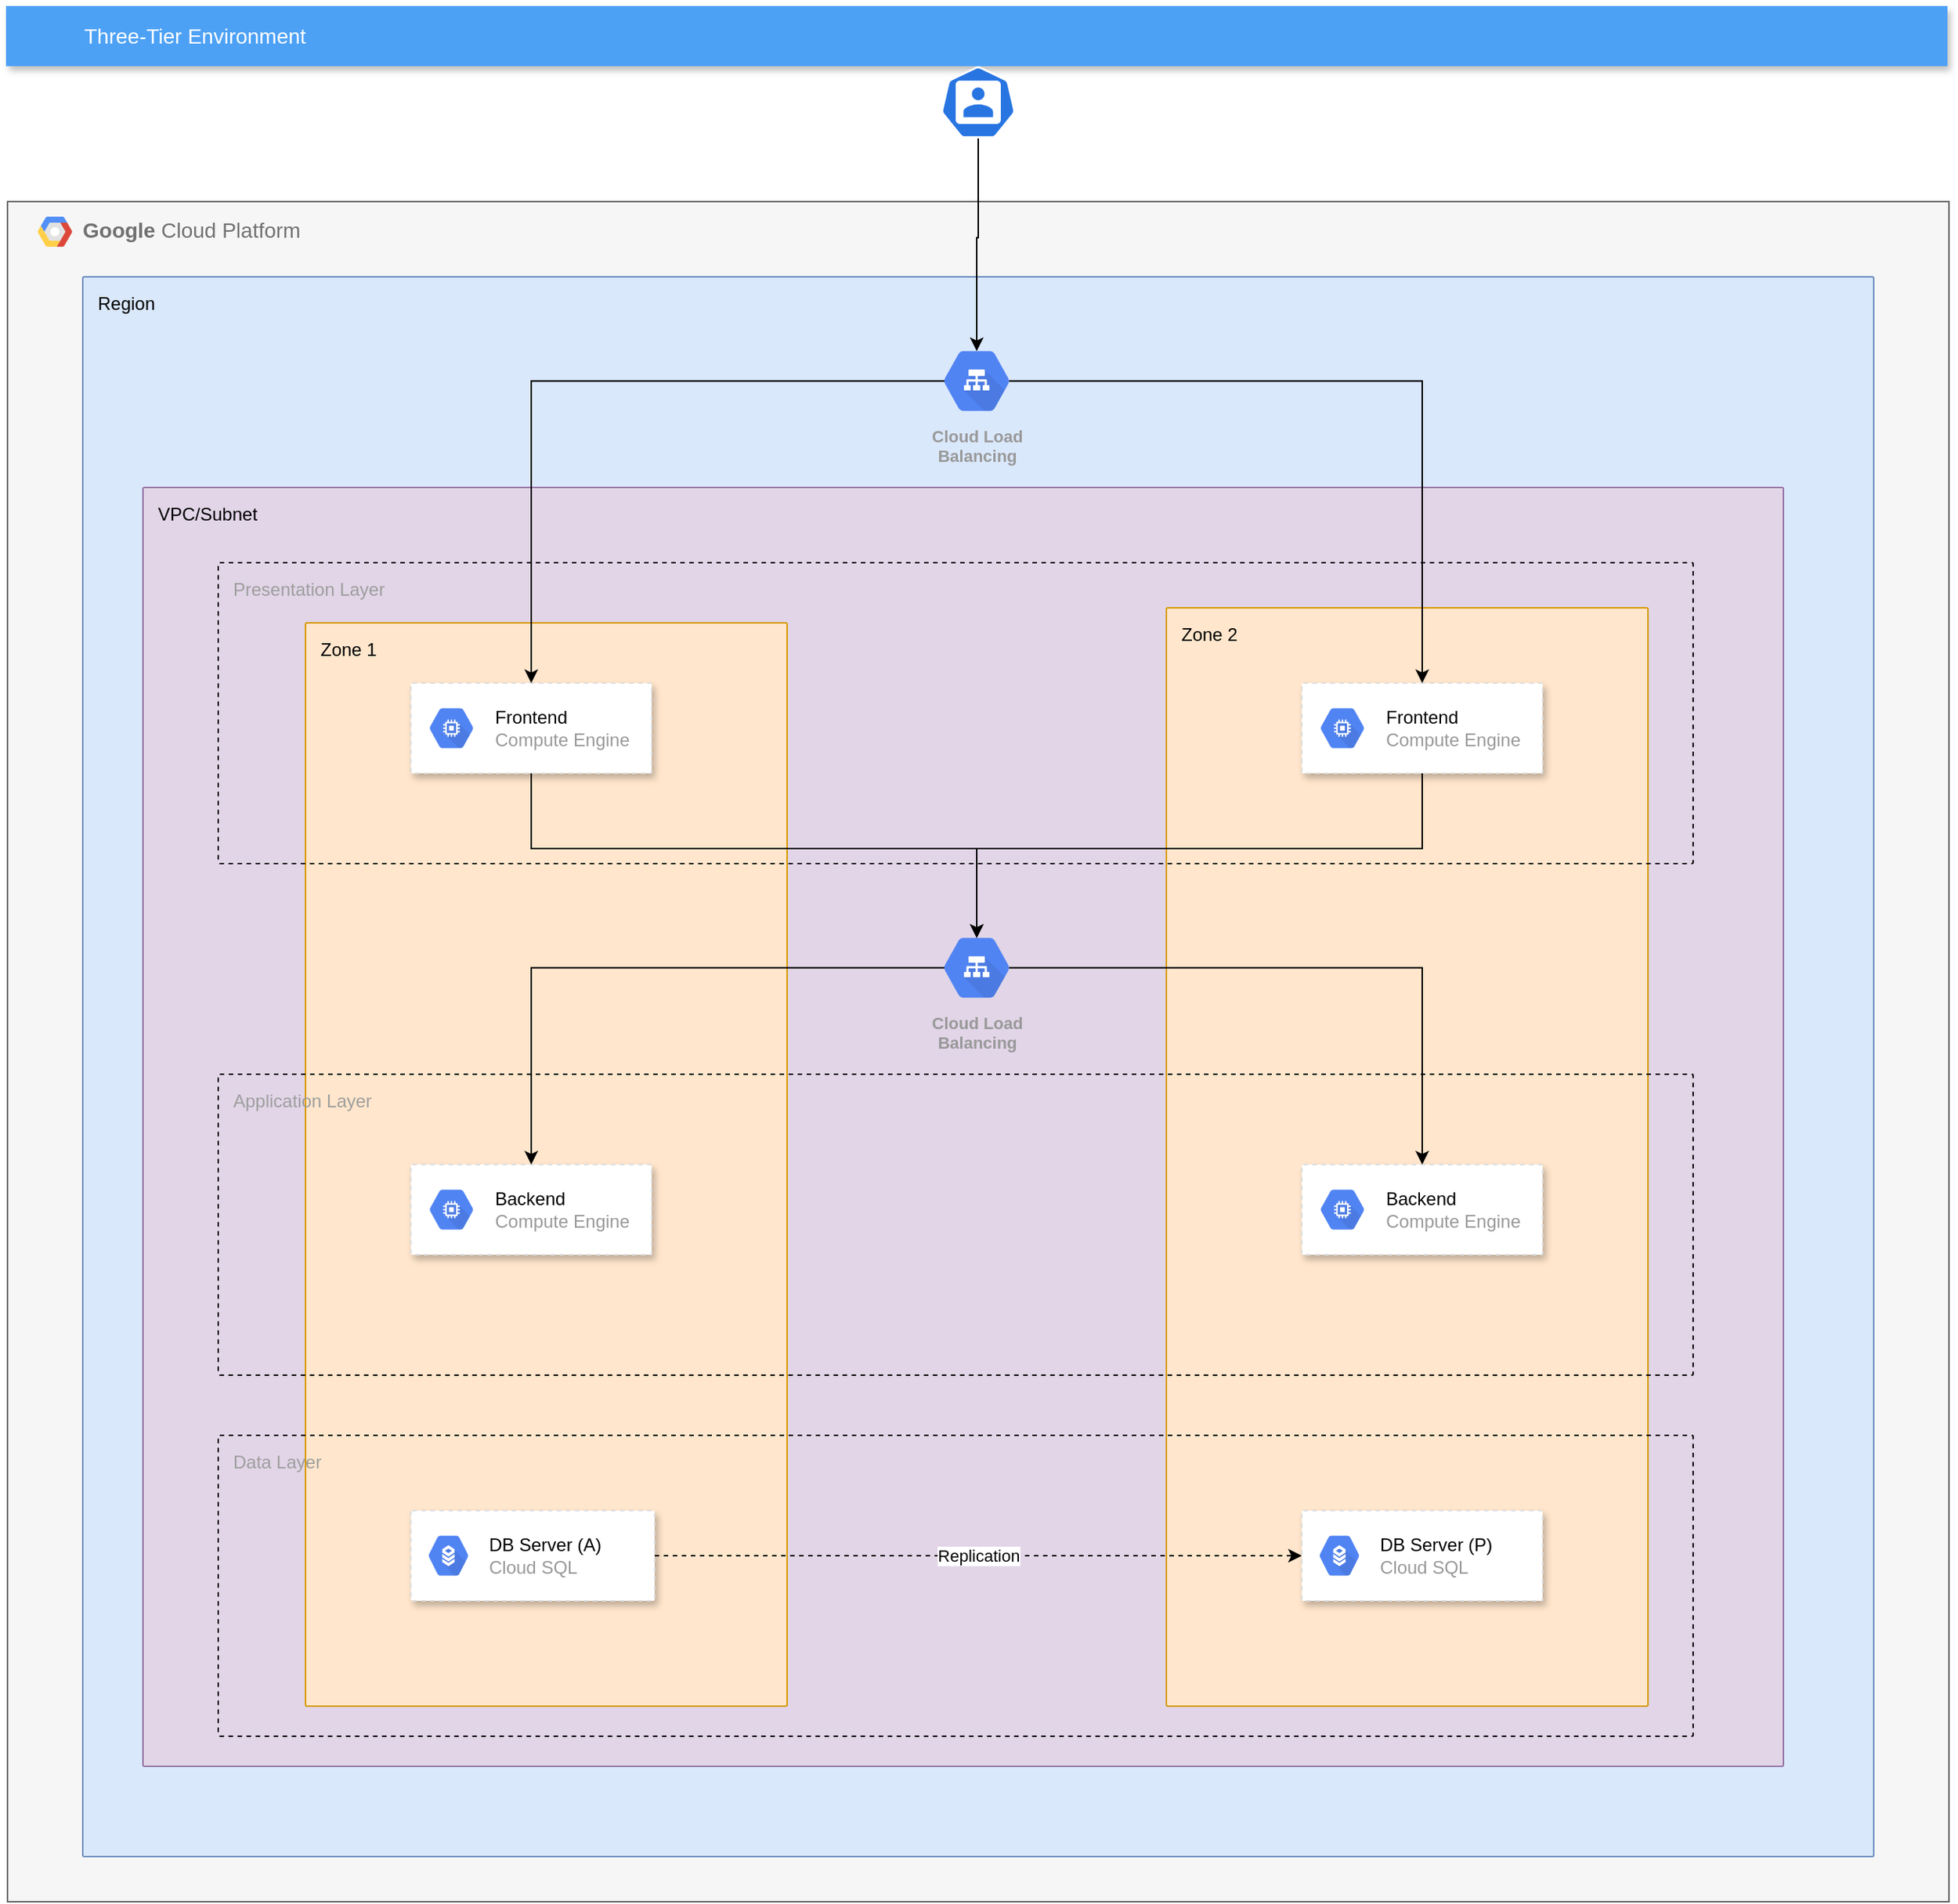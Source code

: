 <mxfile version="15.8.7" type="device"><diagram id="d1ab7348-05c3-a1e3-ca4d-12c340fd6b49" name="Page-1"><mxGraphModel dx="1955" dy="2155" grid="1" gridSize="10" guides="1" tooltips="1" connect="1" arrows="1" fold="1" page="1" pageScale="1" pageWidth="1169" pageHeight="827" background="none" math="0" shadow="0"><root><mxCell id="0"/><mxCell id="1" parent="0"/><mxCell id="2" value="&lt;b&gt;Google &lt;/b&gt;Cloud Platform" style="fillColor=#F6F6F6;strokeColor=#666666;shadow=0;gradientColor=none;fontSize=14;align=left;spacing=10;fontColor=#717171;9E9E9E;verticalAlign=top;spacingTop=-4;fontStyle=0;spacingLeft=40;html=1;container=0;" parent="1" vertex="1"><mxGeometry x="40" y="120" width="1290" height="1130" as="geometry"/></mxCell><mxCell id="SXx8z3jb33U1VBL2lYF1-66" value="Region" style="sketch=0;points=[[0,0,0],[0.25,0,0],[0.5,0,0],[0.75,0,0],[1,0,0],[1,0.25,0],[1,0.5,0],[1,0.75,0],[1,1,0],[0.75,1,0],[0.5,1,0],[0.25,1,0],[0,1,0],[0,0.75,0],[0,0.5,0],[0,0.25,0]];rounded=1;absoluteArcSize=1;arcSize=2;html=1;strokeColor=#6c8ebf;shadow=0;dashed=0;fontSize=12;align=left;verticalAlign=top;spacing=10;spacingTop=-4;fillColor=#dae8fc;" vertex="1" parent="1"><mxGeometry x="90" y="170" width="1190" height="1050" as="geometry"/></mxCell><mxCell id="SXx8z3jb33U1VBL2lYF1-67" value="VPC/Subnet" style="sketch=0;points=[[0,0,0],[0.25,0,0],[0.5,0,0],[0.75,0,0],[1,0,0],[1,0.25,0],[1,0.5,0],[1,0.75,0],[1,1,0],[0.75,1,0],[0.5,1,0],[0.25,1,0],[0,1,0],[0,0.75,0],[0,0.5,0],[0,0.25,0]];rounded=1;absoluteArcSize=1;arcSize=2;html=1;strokeColor=#9673a6;shadow=0;dashed=0;fontSize=12;align=left;verticalAlign=top;spacing=10;spacingTop=-4;fillColor=#e1d5e7;" vertex="1" parent="1"><mxGeometry x="130" y="310" width="1090" height="850" as="geometry"/></mxCell><mxCell id="9" value="Three-Tier Environment" style="fillColor=#4DA1F5;strokeColor=none;shadow=1;gradientColor=none;fontSize=14;align=left;spacingLeft=50;fontColor=#ffffff;html=1;" parent="1" vertex="1"><mxGeometry x="39" y="-10" width="1290" height="40" as="geometry"/></mxCell><mxCell id="3" value="" style="shape=mxgraph.gcp2.google_cloud_platform;fillColor=#F6F6F6;strokeColor=none;shadow=0;gradientColor=none;" parent="1" vertex="1"><mxGeometry x="60" y="130" width="23" height="20" as="geometry"><mxPoint x="20" y="10" as="offset"/></mxGeometry></mxCell><mxCell id="SXx8z3jb33U1VBL2lYF1-65" value="Cloud Load&#10;Balancing" style="sketch=0;html=1;fillColor=#5184F3;strokeColor=none;verticalAlign=top;labelPosition=center;verticalLabelPosition=bottom;align=center;spacingTop=-6;fontSize=11;fontStyle=1;fontColor=#999999;shape=mxgraph.gcp2.hexIcon;prIcon=cloud_load_balancing;dashed=1;" vertex="1" parent="1"><mxGeometry x="651" y="210" width="66" height="58.5" as="geometry"/></mxCell><mxCell id="SXx8z3jb33U1VBL2lYF1-69" value="Cloud Load&#10;Balancing" style="sketch=0;html=1;fillColor=#5184F3;strokeColor=none;verticalAlign=top;labelPosition=center;verticalLabelPosition=bottom;align=center;spacingTop=-6;fontSize=11;fontStyle=1;fontColor=#999999;shape=mxgraph.gcp2.hexIcon;prIcon=cloud_load_balancing;dashed=1;" vertex="1" parent="1"><mxGeometry x="651" y="600" width="66" height="58.5" as="geometry"/></mxCell><mxCell id="SXx8z3jb33U1VBL2lYF1-70" value="Zone 1" style="sketch=0;points=[[0,0,0],[0.25,0,0],[0.5,0,0],[0.75,0,0],[1,0,0],[1,0.25,0],[1,0.5,0],[1,0.75,0],[1,1,0],[0.75,1,0],[0.5,1,0],[0.25,1,0],[0,1,0],[0,0.75,0],[0,0.5,0],[0,0.25,0]];rounded=1;absoluteArcSize=1;arcSize=2;html=1;strokeColor=#d79b00;shadow=0;dashed=0;fontSize=12;align=left;verticalAlign=top;spacing=10;spacingTop=-4;fillColor=#ffe6cc;" vertex="1" parent="1"><mxGeometry x="238" y="400" width="320" height="720" as="geometry"/></mxCell><mxCell id="SXx8z3jb33U1VBL2lYF1-71" value="Zone 2" style="sketch=0;points=[[0,0,0],[0.25,0,0],[0.5,0,0],[0.75,0,0],[1,0,0],[1,0.25,0],[1,0.5,0],[1,0.75,0],[1,1,0],[0.75,1,0],[0.5,1,0],[0.25,1,0],[0,1,0],[0,0.75,0],[0,0.5,0],[0,0.25,0]];rounded=1;absoluteArcSize=1;arcSize=2;html=1;strokeColor=#d79b00;shadow=0;dashed=0;fontSize=12;align=left;verticalAlign=top;spacing=10;spacingTop=-4;fillColor=#ffe6cc;" vertex="1" parent="1"><mxGeometry x="810" y="390" width="320" height="730" as="geometry"/></mxCell><mxCell id="SXx8z3jb33U1VBL2lYF1-62" value="Presentation Layer" style="sketch=0;points=[[0,0,0],[0.25,0,0],[0.5,0,0],[0.75,0,0],[1,0,0],[1,0.25,0],[1,0.5,0],[1,0.75,0],[1,1,0],[0.75,1,0],[0.5,1,0],[0.25,1,0],[0,1,0],[0,0.75,0],[0,0.5,0],[0,0.25,0]];rounded=1;absoluteArcSize=1;arcSize=2;html=1;strokeColor=default;gradientColor=none;shadow=0;dashed=1;fontSize=12;fontColor=#9E9E9E;align=left;verticalAlign=top;spacing=10;spacingTop=-4;fillColor=none;" vertex="1" parent="1"><mxGeometry x="180" y="360" width="980" height="200" as="geometry"/></mxCell><mxCell id="SXx8z3jb33U1VBL2lYF1-63" value="Application Layer" style="sketch=0;points=[[0,0,0],[0.25,0,0],[0.5,0,0],[0.75,0,0],[1,0,0],[1,0.25,0],[1,0.5,0],[1,0.75,0],[1,1,0],[0.75,1,0],[0.5,1,0],[0.25,1,0],[0,1,0],[0,0.75,0],[0,0.5,0],[0,0.25,0]];rounded=1;absoluteArcSize=1;arcSize=2;html=1;strokeColor=default;gradientColor=none;shadow=0;dashed=1;fontSize=12;fontColor=#9E9E9E;align=left;verticalAlign=top;spacing=10;spacingTop=-4;fillColor=none;" vertex="1" parent="1"><mxGeometry x="180" y="700" width="980" height="200" as="geometry"/></mxCell><mxCell id="SXx8z3jb33U1VBL2lYF1-64" value="Data Layer" style="sketch=0;points=[[0,0,0],[0.25,0,0],[0.5,0,0],[0.75,0,0],[1,0,0],[1,0.25,0],[1,0.5,0],[1,0.75,0],[1,1,0],[0.75,1,0],[0.5,1,0],[0.25,1,0],[0,1,0],[0,0.75,0],[0,0.5,0],[0,0.25,0]];rounded=1;absoluteArcSize=1;arcSize=2;html=1;strokeColor=default;gradientColor=none;shadow=0;dashed=1;fontSize=12;fontColor=#9E9E9E;align=left;verticalAlign=top;spacing=10;spacingTop=-4;fillColor=none;" vertex="1" parent="1"><mxGeometry x="180" y="940" width="980" height="200" as="geometry"/></mxCell><mxCell id="SXx8z3jb33U1VBL2lYF1-73" value="" style="strokeColor=#dddddd;shadow=1;strokeWidth=1;rounded=1;absoluteArcSize=1;arcSize=2;dashed=1;fillColor=default;" vertex="1" parent="1"><mxGeometry x="308" y="440" width="160" height="60" as="geometry"/></mxCell><mxCell id="SXx8z3jb33U1VBL2lYF1-74" value="&lt;font color=&quot;#000000&quot;&gt;Frontend&lt;/font&gt;&lt;br&gt;Compute Engine" style="sketch=0;dashed=0;connectable=0;html=1;fillColor=#5184F3;strokeColor=none;shape=mxgraph.gcp2.hexIcon;prIcon=compute_engine;part=1;labelPosition=right;verticalLabelPosition=middle;align=left;verticalAlign=middle;spacingLeft=5;fontColor=#999999;fontSize=12;" vertex="1" parent="SXx8z3jb33U1VBL2lYF1-73"><mxGeometry y="0.5" width="44" height="39" relative="1" as="geometry"><mxPoint x="5" y="-19.5" as="offset"/></mxGeometry></mxCell><mxCell id="SXx8z3jb33U1VBL2lYF1-75" value="" style="strokeColor=#dddddd;shadow=1;strokeWidth=1;rounded=1;absoluteArcSize=1;arcSize=2;dashed=1;fillColor=default;" vertex="1" parent="1"><mxGeometry x="900" y="440" width="160" height="60" as="geometry"/></mxCell><mxCell id="SXx8z3jb33U1VBL2lYF1-76" value="&lt;font color=&quot;#000000&quot;&gt;Frontend&lt;br&gt;&lt;/font&gt;Compute Engine" style="sketch=0;dashed=0;connectable=0;html=1;fillColor=#5184F3;strokeColor=none;shape=mxgraph.gcp2.hexIcon;prIcon=compute_engine;part=1;labelPosition=right;verticalLabelPosition=middle;align=left;verticalAlign=middle;spacingLeft=5;fontColor=#999999;fontSize=12;" vertex="1" parent="SXx8z3jb33U1VBL2lYF1-75"><mxGeometry y="0.5" width="44" height="39" relative="1" as="geometry"><mxPoint x="5" y="-19.5" as="offset"/></mxGeometry></mxCell><mxCell id="SXx8z3jb33U1VBL2lYF1-78" value="" style="edgeStyle=orthogonalEdgeStyle;rounded=0;orthogonalLoop=1;jettySize=auto;html=1;entryX=0.5;entryY=0;entryDx=0;entryDy=0;exitX=0.825;exitY=0.5;exitDx=0;exitDy=0;exitPerimeter=0;" edge="1" parent="1" source="SXx8z3jb33U1VBL2lYF1-65" target="SXx8z3jb33U1VBL2lYF1-75"><mxGeometry relative="1" as="geometry"><mxPoint x="595" y="249.25" as="sourcePoint"/><mxPoint x="280" y="450" as="targetPoint"/></mxGeometry></mxCell><mxCell id="SXx8z3jb33U1VBL2lYF1-77" value="" style="edgeStyle=orthogonalEdgeStyle;rounded=0;orthogonalLoop=1;jettySize=auto;html=1;entryX=0.5;entryY=0;entryDx=0;entryDy=0;exitX=0.175;exitY=0.5;exitDx=0;exitDy=0;exitPerimeter=0;" edge="1" parent="1" source="SXx8z3jb33U1VBL2lYF1-65" target="SXx8z3jb33U1VBL2lYF1-73"><mxGeometry relative="1" as="geometry"><mxPoint x="667" y="239" as="sourcePoint"/><Array as="points"><mxPoint x="388" y="239"/></Array></mxGeometry></mxCell><mxCell id="SXx8z3jb33U1VBL2lYF1-80" value="" style="edgeStyle=orthogonalEdgeStyle;rounded=0;orthogonalLoop=1;jettySize=auto;html=1;entryX=0.5;entryY=0.16;entryDx=0;entryDy=0;entryPerimeter=0;exitX=0.5;exitY=1;exitDx=0;exitDy=0;" edge="1" parent="1" source="SXx8z3jb33U1VBL2lYF1-73" target="SXx8z3jb33U1VBL2lYF1-69"><mxGeometry relative="1" as="geometry"><mxPoint x="661" y="249.25" as="sourcePoint"/><mxPoint x="398.0" y="450" as="targetPoint"/></mxGeometry></mxCell><mxCell id="SXx8z3jb33U1VBL2lYF1-81" value="" style="edgeStyle=orthogonalEdgeStyle;rounded=0;orthogonalLoop=1;jettySize=auto;html=1;entryX=0.5;entryY=0.16;entryDx=0;entryDy=0;entryPerimeter=0;exitX=0.5;exitY=1;exitDx=0;exitDy=0;" edge="1" parent="1" source="SXx8z3jb33U1VBL2lYF1-75" target="SXx8z3jb33U1VBL2lYF1-69"><mxGeometry relative="1" as="geometry"><mxPoint x="398.0" y="510" as="sourcePoint"/><mxPoint x="694" y="619.36" as="targetPoint"/><Array as="points"><mxPoint x="980" y="550"/><mxPoint x="684" y="550"/></Array></mxGeometry></mxCell><mxCell id="SXx8z3jb33U1VBL2lYF1-82" value="" style="strokeColor=#dddddd;shadow=1;strokeWidth=1;rounded=1;absoluteArcSize=1;arcSize=2;dashed=1;fillColor=default;" vertex="1" parent="1"><mxGeometry x="308" y="760" width="160" height="60" as="geometry"/></mxCell><mxCell id="SXx8z3jb33U1VBL2lYF1-83" value="&lt;font color=&quot;#000000&quot;&gt;Backend&lt;/font&gt;&lt;br&gt;Compute Engine" style="sketch=0;dashed=0;connectable=0;html=1;fillColor=#5184F3;strokeColor=none;shape=mxgraph.gcp2.hexIcon;prIcon=compute_engine;part=1;labelPosition=right;verticalLabelPosition=middle;align=left;verticalAlign=middle;spacingLeft=5;fontColor=#999999;fontSize=12;" vertex="1" parent="SXx8z3jb33U1VBL2lYF1-82"><mxGeometry y="0.5" width="44" height="39" relative="1" as="geometry"><mxPoint x="5" y="-19.5" as="offset"/></mxGeometry></mxCell><mxCell id="SXx8z3jb33U1VBL2lYF1-84" value="" style="strokeColor=#dddddd;shadow=1;strokeWidth=1;rounded=1;absoluteArcSize=1;arcSize=2;dashed=1;fillColor=default;" vertex="1" parent="1"><mxGeometry x="900" y="760" width="160" height="60" as="geometry"/></mxCell><mxCell id="SXx8z3jb33U1VBL2lYF1-85" value="&lt;font color=&quot;#000000&quot;&gt;Backend&lt;/font&gt;&lt;br&gt;Compute Engine" style="sketch=0;dashed=0;connectable=0;html=1;fillColor=#5184F3;strokeColor=none;shape=mxgraph.gcp2.hexIcon;prIcon=compute_engine;part=1;labelPosition=right;verticalLabelPosition=middle;align=left;verticalAlign=middle;spacingLeft=5;fontColor=#999999;fontSize=12;" vertex="1" parent="SXx8z3jb33U1VBL2lYF1-84"><mxGeometry y="0.5" width="44" height="39" relative="1" as="geometry"><mxPoint x="5" y="-19.5" as="offset"/></mxGeometry></mxCell><mxCell id="SXx8z3jb33U1VBL2lYF1-86" value="" style="edgeStyle=orthogonalEdgeStyle;rounded=0;orthogonalLoop=1;jettySize=auto;html=1;entryX=0.5;entryY=0;entryDx=0;entryDy=0;exitX=0.175;exitY=0.5;exitDx=0;exitDy=0;exitPerimeter=0;" edge="1" parent="1" source="SXx8z3jb33U1VBL2lYF1-69" target="SXx8z3jb33U1VBL2lYF1-82"><mxGeometry relative="1" as="geometry"><mxPoint x="398.0" y="510" as="sourcePoint"/><mxPoint x="694" y="619.36" as="targetPoint"/></mxGeometry></mxCell><mxCell id="SXx8z3jb33U1VBL2lYF1-87" value="" style="edgeStyle=orthogonalEdgeStyle;rounded=0;orthogonalLoop=1;jettySize=auto;html=1;entryX=0.5;entryY=0;entryDx=0;entryDy=0;exitX=0.825;exitY=0.5;exitDx=0;exitDy=0;exitPerimeter=0;" edge="1" parent="1" source="SXx8z3jb33U1VBL2lYF1-69" target="SXx8z3jb33U1VBL2lYF1-84"><mxGeometry relative="1" as="geometry"><mxPoint x="672.55" y="639.25" as="sourcePoint"/><mxPoint x="398.0" y="770" as="targetPoint"/></mxGeometry></mxCell><mxCell id="SXx8z3jb33U1VBL2lYF1-88" value="" style="strokeColor=#dddddd;shadow=1;strokeWidth=1;rounded=1;absoluteArcSize=1;arcSize=2;dashed=1;fillColor=default;" vertex="1" parent="1"><mxGeometry x="308" y="990" width="162" height="60" as="geometry"/></mxCell><mxCell id="SXx8z3jb33U1VBL2lYF1-89" value="&lt;font color=&quot;#000000&quot;&gt;DB Server (A)&lt;/font&gt;&lt;br&gt;Cloud SQL" style="sketch=0;dashed=0;connectable=0;html=1;fillColor=#5184F3;strokeColor=none;shape=mxgraph.gcp2.hexIcon;prIcon=cloud_sql;part=1;labelPosition=right;verticalLabelPosition=middle;align=left;verticalAlign=middle;spacingLeft=5;fontColor=#999999;fontSize=12;" vertex="1" parent="SXx8z3jb33U1VBL2lYF1-88"><mxGeometry y="0.5" width="40" height="39" relative="1" as="geometry"><mxPoint x="5" y="-19.5" as="offset"/></mxGeometry></mxCell><mxCell id="SXx8z3jb33U1VBL2lYF1-91" value="" style="strokeColor=#dddddd;shadow=1;strokeWidth=1;rounded=1;absoluteArcSize=1;arcSize=2;dashed=1;fillColor=default;" vertex="1" parent="1"><mxGeometry x="900" y="990" width="160" height="60" as="geometry"/></mxCell><mxCell id="SXx8z3jb33U1VBL2lYF1-92" value="&lt;font color=&quot;#000000&quot;&gt;DB Server (P)&lt;/font&gt;&lt;br&gt;Cloud SQL" style="sketch=0;dashed=0;connectable=0;html=1;fillColor=#5184F3;strokeColor=none;shape=mxgraph.gcp2.hexIcon;prIcon=cloud_sql;part=1;labelPosition=right;verticalLabelPosition=middle;align=left;verticalAlign=middle;spacingLeft=5;fontColor=#999999;fontSize=12;" vertex="1" parent="SXx8z3jb33U1VBL2lYF1-91"><mxGeometry y="0.5" width="40" height="39" relative="1" as="geometry"><mxPoint x="5" y="-19.5" as="offset"/></mxGeometry></mxCell><mxCell id="SXx8z3jb33U1VBL2lYF1-97" value="Replication" style="edgeStyle=orthogonalEdgeStyle;rounded=0;orthogonalLoop=1;jettySize=auto;html=1;entryX=0;entryY=0.5;entryDx=0;entryDy=0;exitX=1;exitY=0.5;exitDx=0;exitDy=0;dashed=1;" edge="1" parent="1" source="SXx8z3jb33U1VBL2lYF1-88" target="SXx8z3jb33U1VBL2lYF1-91"><mxGeometry relative="1" as="geometry"><mxPoint x="672.55" y="639.25" as="sourcePoint"/><mxPoint x="398.0" y="770" as="targetPoint"/></mxGeometry></mxCell><mxCell id="SXx8z3jb33U1VBL2lYF1-99" value="" style="edgeStyle=orthogonalEdgeStyle;rounded=0;orthogonalLoop=1;jettySize=auto;html=1;entryX=0.5;entryY=0.16;entryDx=0;entryDy=0;entryPerimeter=0;" edge="1" parent="1" source="SXx8z3jb33U1VBL2lYF1-98" target="SXx8z3jb33U1VBL2lYF1-65"><mxGeometry relative="1" as="geometry"/></mxCell><mxCell id="SXx8z3jb33U1VBL2lYF1-98" value="" style="sketch=0;html=1;dashed=0;whitespace=wrap;fillColor=#2875E2;strokeColor=#ffffff;points=[[0.005,0.63,0],[0.1,0.2,0],[0.9,0.2,0],[0.5,0,0],[0.995,0.63,0],[0.72,0.99,0],[0.5,1,0],[0.28,0.99,0]];shape=mxgraph.kubernetes.icon;prIcon=user" vertex="1" parent="1"><mxGeometry x="660" y="30" width="50" height="48" as="geometry"/></mxCell></root></mxGraphModel></diagram></mxfile>